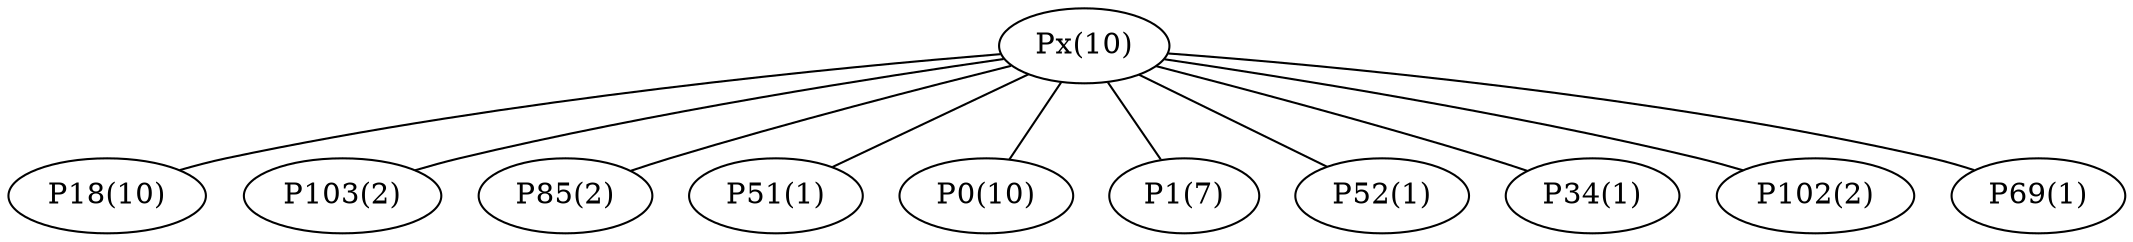 graph network {
	"Px(10)";
	"P18(10)";
	"P103(2)";
	"P85(2)";
	"P51(1)";
	"P0(10)";
	"P1(7)";
	"P52(1)";
	"P34(1)";
	"P102(2)";
	"P69(1)";
	"Px(10)" -- "P18(10)";
	"Px(10)" -- "P103(2)";
	"Px(10)" -- "P85(2)";
	"Px(10)" -- "P51(1)";
	"Px(10)" -- "P0(10)";
	"Px(10)" -- "P1(7)";
	"Px(10)" -- "P52(1)";
	"Px(10)" -- "P34(1)";
	"Px(10)" -- "P102(2)";
	"Px(10)" -- "P69(1)";
}